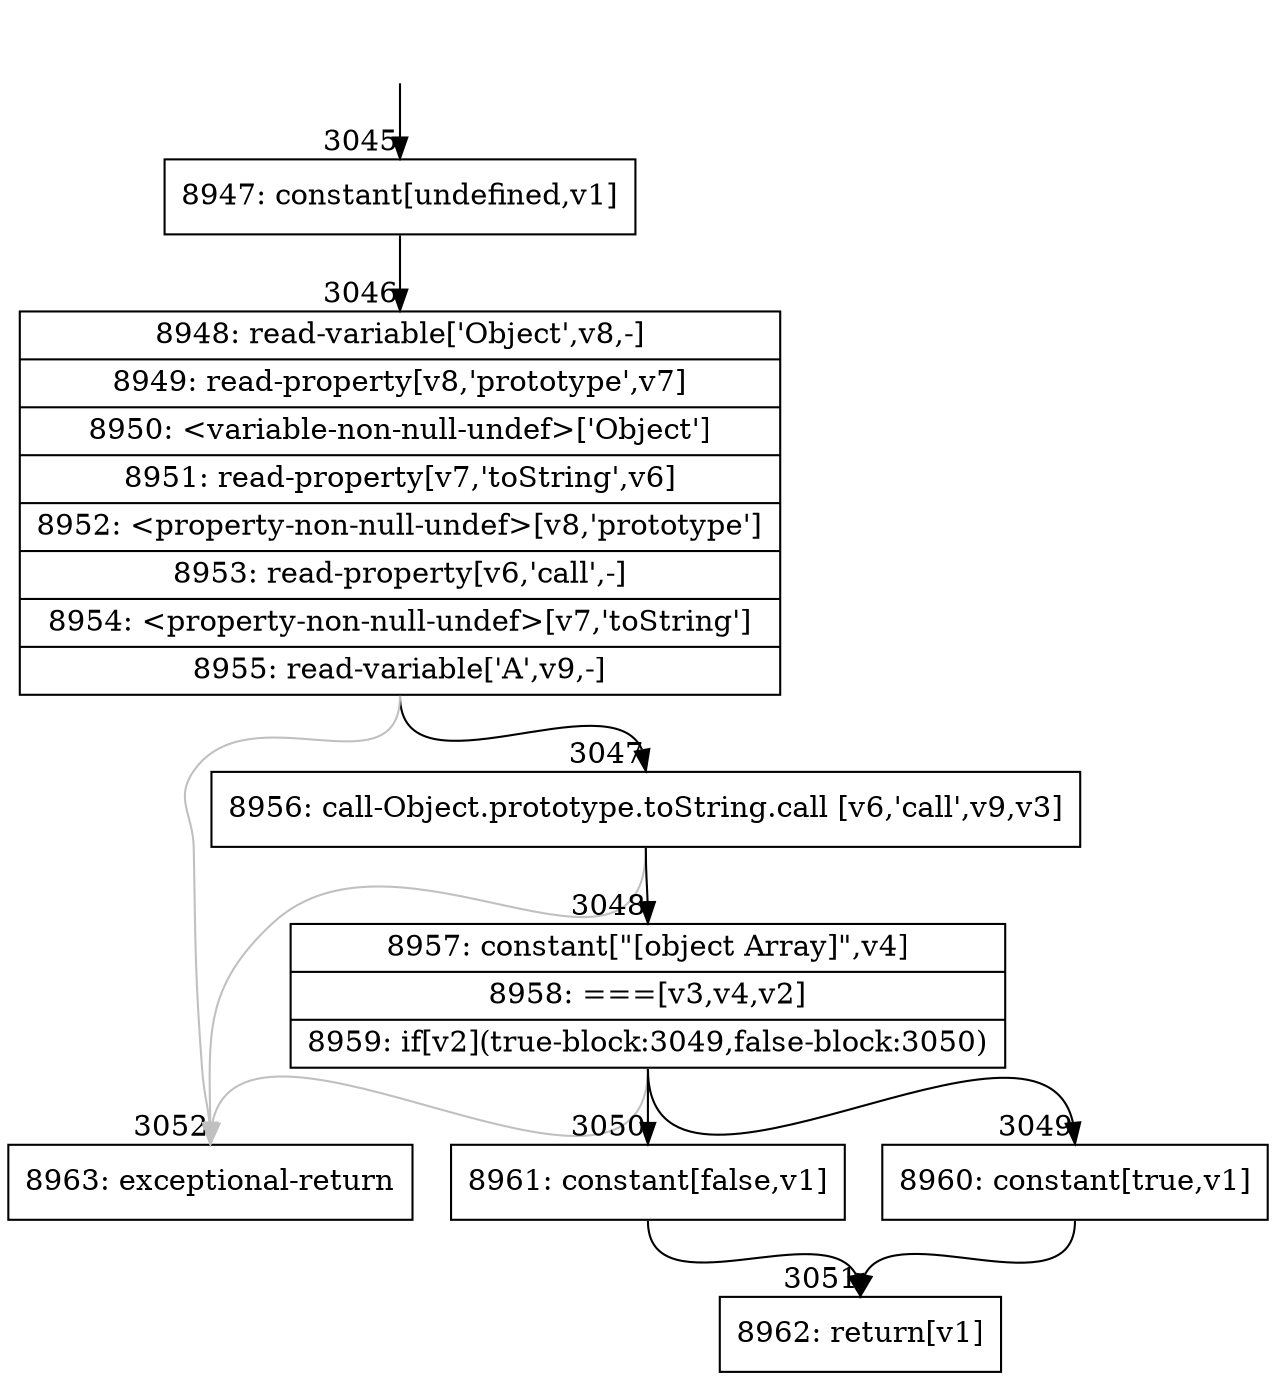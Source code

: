digraph {
rankdir="TD"
BB_entry332[shape=none,label=""];
BB_entry332 -> BB3045 [tailport=s, headport=n, headlabel="    3045"]
BB3045 [shape=record label="{8947: constant[undefined,v1]}" ] 
BB3045 -> BB3046 [tailport=s, headport=n, headlabel="      3046"]
BB3046 [shape=record label="{8948: read-variable['Object',v8,-]|8949: read-property[v8,'prototype',v7]|8950: \<variable-non-null-undef\>['Object']|8951: read-property[v7,'toString',v6]|8952: \<property-non-null-undef\>[v8,'prototype']|8953: read-property[v6,'call',-]|8954: \<property-non-null-undef\>[v7,'toString']|8955: read-variable['A',v9,-]}" ] 
BB3046 -> BB3047 [tailport=s, headport=n, headlabel="      3047"]
BB3046 -> BB3052 [tailport=s, headport=n, color=gray, headlabel="      3052"]
BB3047 [shape=record label="{8956: call-Object.prototype.toString.call [v6,'call',v9,v3]}" ] 
BB3047 -> BB3048 [tailport=s, headport=n, headlabel="      3048"]
BB3047 -> BB3052 [tailport=s, headport=n, color=gray]
BB3048 [shape=record label="{8957: constant[\"[object Array]\",v4]|8958: ===[v3,v4,v2]|8959: if[v2](true-block:3049,false-block:3050)}" ] 
BB3048 -> BB3049 [tailport=s, headport=n, headlabel="      3049"]
BB3048 -> BB3050 [tailport=s, headport=n, headlabel="      3050"]
BB3048 -> BB3052 [tailport=s, headport=n, color=gray]
BB3049 [shape=record label="{8960: constant[true,v1]}" ] 
BB3049 -> BB3051 [tailport=s, headport=n, headlabel="      3051"]
BB3050 [shape=record label="{8961: constant[false,v1]}" ] 
BB3050 -> BB3051 [tailport=s, headport=n]
BB3051 [shape=record label="{8962: return[v1]}" ] 
BB3052 [shape=record label="{8963: exceptional-return}" ] 
//#$~ 3521
}
